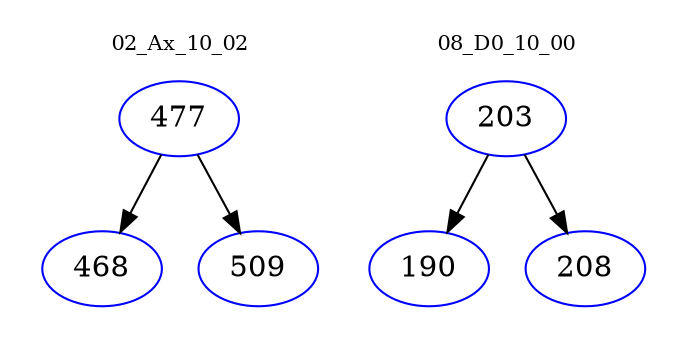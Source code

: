 digraph{
subgraph cluster_0 {
color = white
label = "02_Ax_10_02";
fontsize=10;
T0_477 [label="477", color="blue"]
T0_477 -> T0_468 [color="black"]
T0_468 [label="468", color="blue"]
T0_477 -> T0_509 [color="black"]
T0_509 [label="509", color="blue"]
}
subgraph cluster_1 {
color = white
label = "08_D0_10_00";
fontsize=10;
T1_203 [label="203", color="blue"]
T1_203 -> T1_190 [color="black"]
T1_190 [label="190", color="blue"]
T1_203 -> T1_208 [color="black"]
T1_208 [label="208", color="blue"]
}
}
